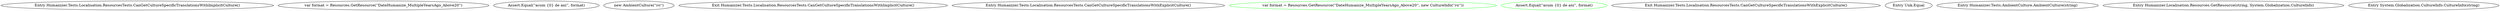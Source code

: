 digraph  {
m0_0 [cluster="Humanizer.Tests.Localisation.ResourcesTests.CanGetCultureSpecificTranslationsWithImplicitCulture()", file="ResourcesTests.cs", label="Entry Humanizer.Tests.Localisation.ResourcesTests.CanGetCultureSpecificTranslationsWithImplicitCulture()", span="9-9"];
m0_2 [cluster="Humanizer.Tests.Localisation.ResourcesTests.CanGetCultureSpecificTranslationsWithImplicitCulture()", file="ResourcesTests.cs", label="var format = Resources.GetResource(''DateHumanize_MultipleYearsAgo_Above20'')", span="13-13"];
m0_3 [cluster="Humanizer.Tests.Localisation.ResourcesTests.CanGetCultureSpecificTranslationsWithImplicitCulture()", file="ResourcesTests.cs", label="Assert.Equal(''acum {0} de ani'', format)", span="14-14"];
m0_1 [cluster="Humanizer.Tests.Localisation.ResourcesTests.CanGetCultureSpecificTranslationsWithImplicitCulture()", file="ResourcesTests.cs", label="new AmbientCulture(''ro'')", span="11-11"];
m0_4 [cluster="Humanizer.Tests.Localisation.ResourcesTests.CanGetCultureSpecificTranslationsWithImplicitCulture()", file="ResourcesTests.cs", label="Exit Humanizer.Tests.Localisation.ResourcesTests.CanGetCultureSpecificTranslationsWithImplicitCulture()", span="9-9"];
m0_8 [cluster="Humanizer.Tests.Localisation.ResourcesTests.CanGetCultureSpecificTranslationsWithExplicitCulture()", file="ResourcesTests.cs", label="Entry Humanizer.Tests.Localisation.ResourcesTests.CanGetCultureSpecificTranslationsWithExplicitCulture()", span="19-19"];
m0_9 [cluster="Humanizer.Tests.Localisation.ResourcesTests.CanGetCultureSpecificTranslationsWithExplicitCulture()", color=green, community=0, file="ResourcesTests.cs", label="var format = Resources.GetResource(''DateHumanize_MultipleYearsAgo_Above20'', new CultureInfo(''ro''))", prediction=0, span="21-21"];
m0_10 [cluster="Humanizer.Tests.Localisation.ResourcesTests.CanGetCultureSpecificTranslationsWithExplicitCulture()", color=green, community=0, file="ResourcesTests.cs", label="Assert.Equal(''acum {0} de ani'', format)", prediction=1, span="22-22"];
m0_11 [cluster="Humanizer.Tests.Localisation.ResourcesTests.CanGetCultureSpecificTranslationsWithExplicitCulture()", file="ResourcesTests.cs", label="Exit Humanizer.Tests.Localisation.ResourcesTests.CanGetCultureSpecificTranslationsWithExplicitCulture()", span="19-19"];
m0_7 [cluster="Unk.Equal", file="ResourcesTests.cs", label="Entry Unk.Equal", span=""];
m0_5 [cluster="Humanizer.Tests.AmbientCulture.AmbientCulture(string)", file="ResourcesTests.cs", label="Entry Humanizer.Tests.AmbientCulture.AmbientCulture(string)", span="19-19"];
m0_6 [cluster="Humanizer.Localisation.Resources.GetResource(string, System.Globalization.CultureInfo)", file="ResourcesTests.cs", label="Entry Humanizer.Localisation.Resources.GetResource(string, System.Globalization.CultureInfo)", span="18-18"];
m0_12 [cluster="System.Globalization.CultureInfo.CultureInfo(string)", file="ResourcesTests.cs", label="Entry System.Globalization.CultureInfo.CultureInfo(string)", span="0-0"];
}
